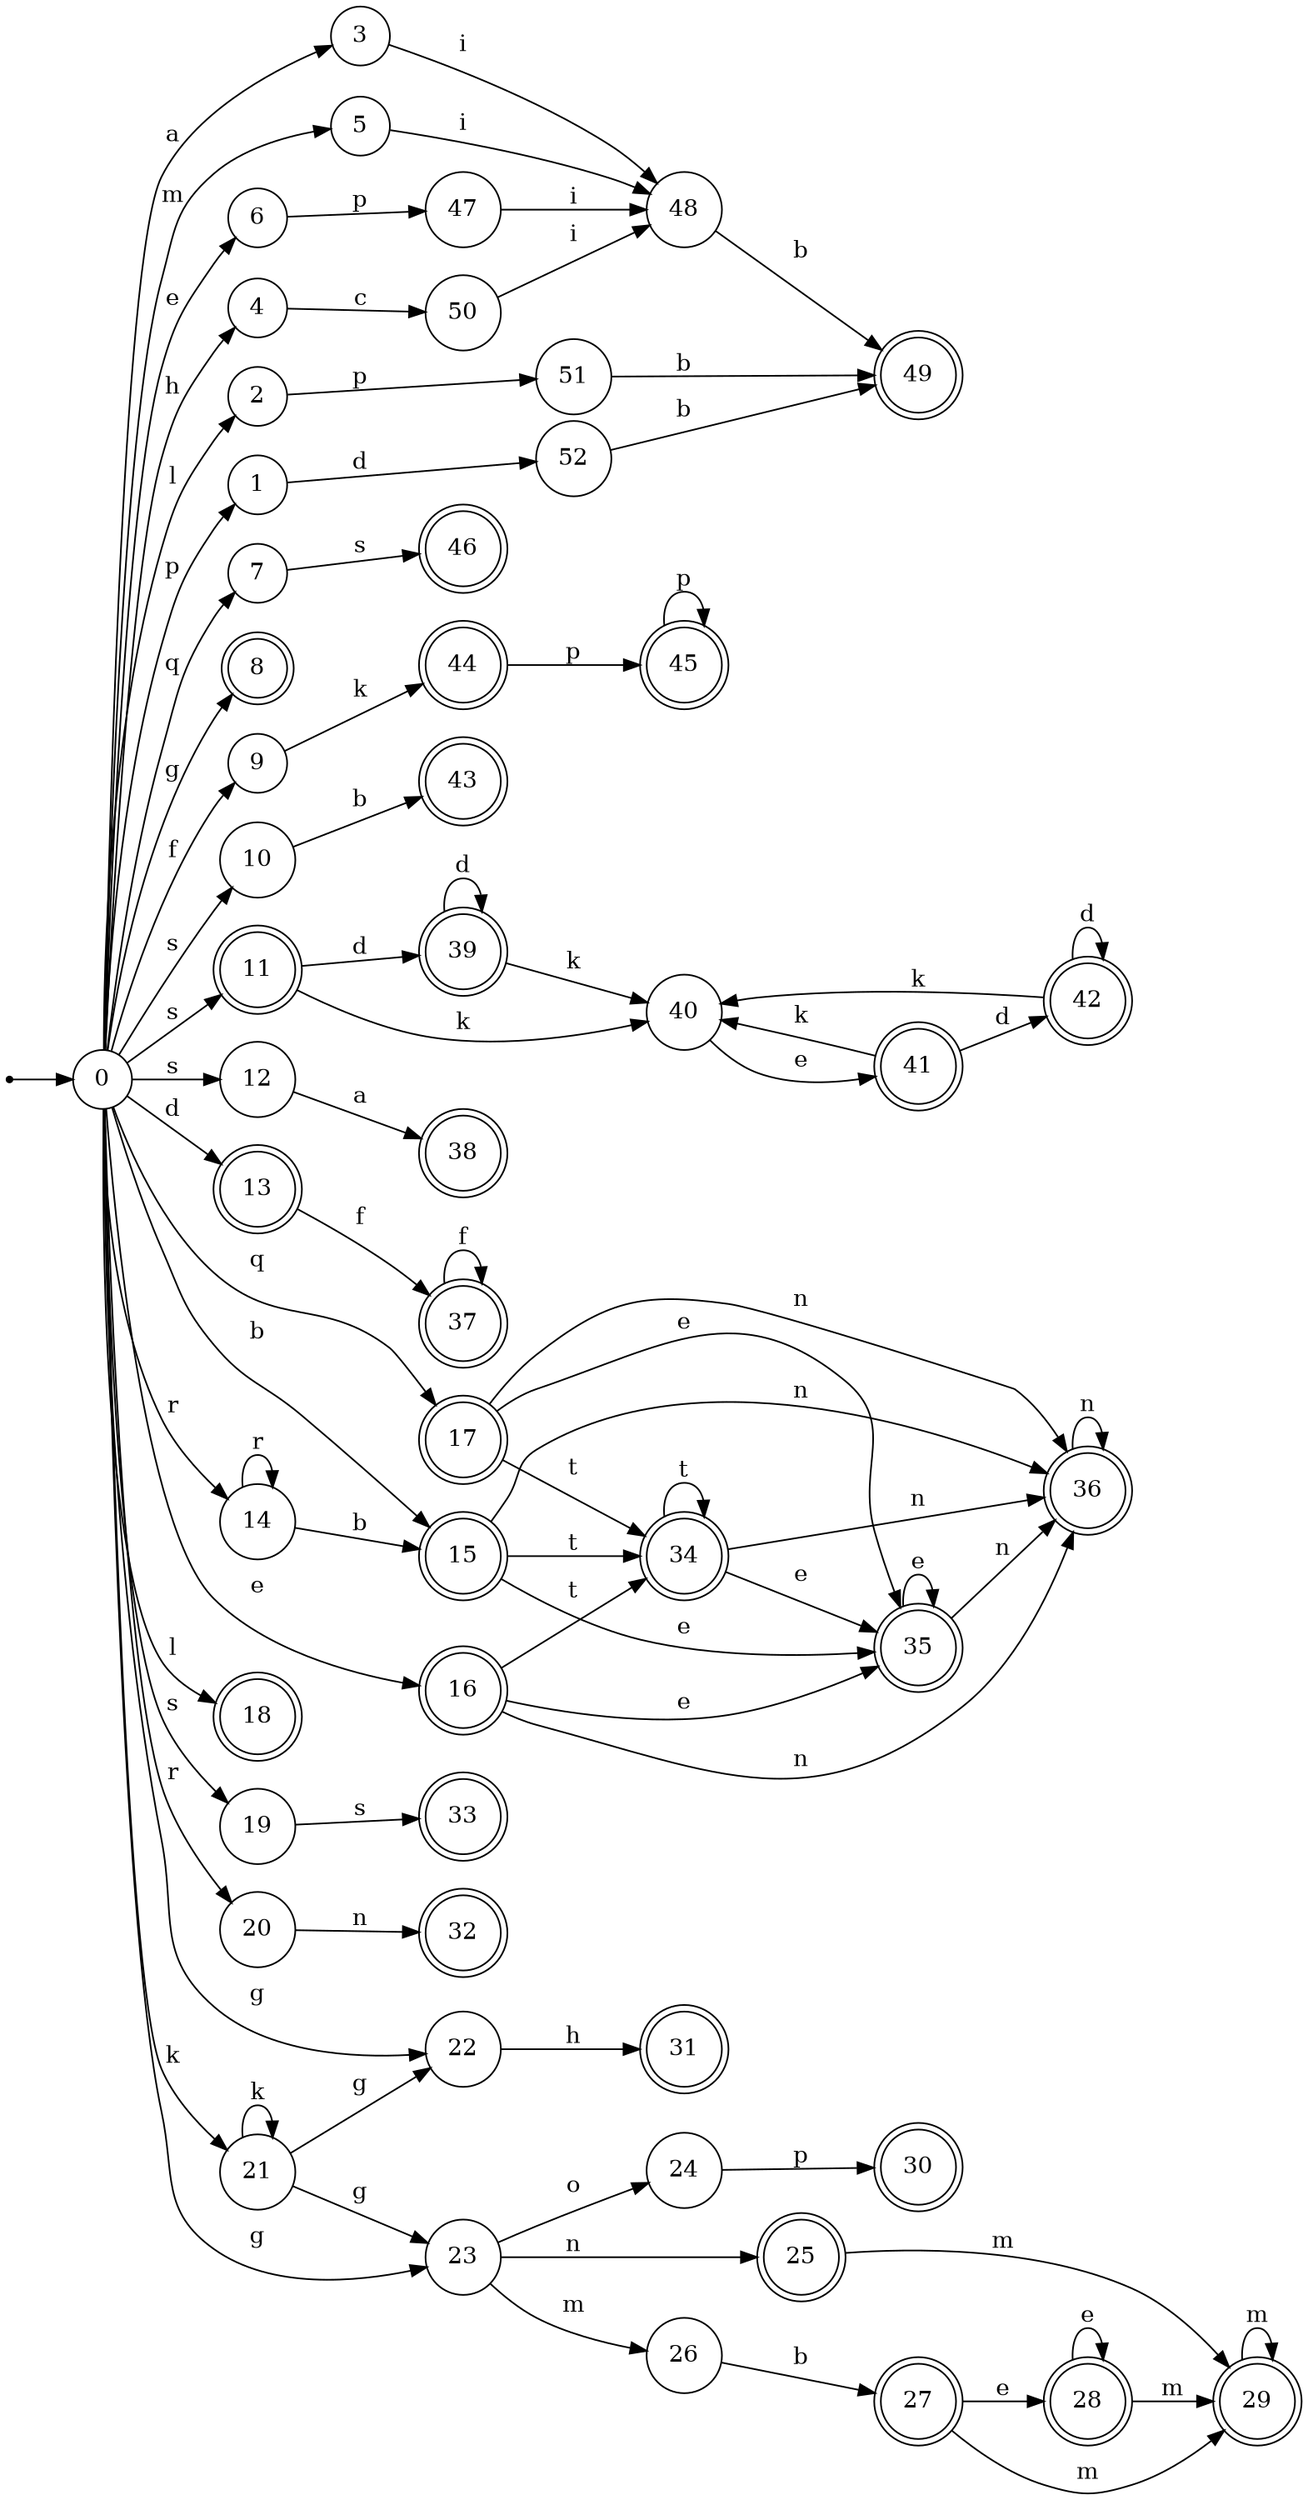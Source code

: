 digraph finite_state_machine {
rankdir=LR;
size="20,20";
node [shape = point]; "dummy0"
node [shape = circle]; "0";
"dummy0" -> "0";
node [shape = circle]; "1";
node [shape = circle]; "2";
node [shape = circle]; "3";
node [shape = circle]; "4";
node [shape = circle]; "5";
node [shape = circle]; "6";
node [shape = circle]; "7";
node [shape = doublecircle]; "8";node [shape = circle]; "9";
node [shape = circle]; "10";
node [shape = doublecircle]; "11";node [shape = circle]; "12";
node [shape = doublecircle]; "13";node [shape = circle]; "14";
node [shape = doublecircle]; "15";node [shape = doublecircle]; "16";node [shape = doublecircle]; "17";node [shape = doublecircle]; "18";node [shape = circle]; "19";
node [shape = circle]; "20";
node [shape = circle]; "21";
node [shape = circle]; "22";
node [shape = circle]; "23";
node [shape = circle]; "24";
node [shape = doublecircle]; "25";node [shape = circle]; "26";
node [shape = doublecircle]; "27";node [shape = doublecircle]; "28";node [shape = doublecircle]; "29";node [shape = doublecircle]; "30";node [shape = doublecircle]; "31";node [shape = doublecircle]; "32";node [shape = doublecircle]; "33";node [shape = doublecircle]; "34";node [shape = doublecircle]; "35";node [shape = doublecircle]; "36";node [shape = doublecircle]; "37";node [shape = doublecircle]; "38";node [shape = doublecircle]; "39";node [shape = circle]; "40";
node [shape = doublecircle]; "41";node [shape = doublecircle]; "42";node [shape = doublecircle]; "43";node [shape = doublecircle]; "44";node [shape = doublecircle]; "45";node [shape = doublecircle]; "46";node [shape = circle]; "47";
node [shape = circle]; "48";
node [shape = doublecircle]; "49";node [shape = circle]; "50";
node [shape = circle]; "51";
node [shape = circle]; "52";
"0" -> "1" [label = "p"];
 "0" -> "2" [label = "l"];
 "0" -> "18" [label = "l"];
 "0" -> "3" [label = "a"];
 "0" -> "4" [label = "h"];
 "0" -> "5" [label = "m"];
 "0" -> "16" [label = "e"];
 "0" -> "6" [label = "e"];
 "0" -> "17" [label = "q"];
 "0" -> "7" [label = "q"];
 "0" -> "8" [label = "g"];
 "0" -> "22" [label = "g"];
 "0" -> "23" [label = "g"];
 "0" -> "9" [label = "f"];
 "0" -> "19" [label = "s"];
 "0" -> "10" [label = "s"];
 "0" -> "11" [label = "s"];
 "0" -> "12" [label = "s"];
 "0" -> "13" [label = "d"];
 "0" -> "20" [label = "r"];
 "0" -> "14" [label = "r"];
 "0" -> "15" [label = "b"];
 "0" -> "21" [label = "k"];
 "23" -> "24" [label = "o"];
 "23" -> "25" [label = "n"];
 "23" -> "26" [label = "m"];
 "26" -> "27" [label = "b"];
 "27" -> "28" [label = "e"];
 "27" -> "29" [label = "m"];
 "29" -> "29" [label = "m"];
 "28" -> "28" [label = "e"];
 "28" -> "29" [label = "m"];
 "25" -> "29" [label = "m"];
 "24" -> "30" [label = "p"];
 "22" -> "31" [label = "h"];
 "21" -> "21" [label = "k"];
 "21" -> "22" [label = "g"];
 "21" -> "23" [label = "g"];
 "20" -> "32" [label = "n"];
 "19" -> "33" [label = "s"];
 "17" -> "34" [label = "t"];
 "17" -> "35" [label = "e"];
 "17" -> "36" [label = "n"];
 "36" -> "36" [label = "n"];
 "35" -> "35" [label = "e"];
 "35" -> "36" [label = "n"];
 "34" -> "34" [label = "t"];
 "34" -> "35" [label = "e"];
 "34" -> "36" [label = "n"];
 "16" -> "34" [label = "t"];
 "16" -> "35" [label = "e"];
 "16" -> "36" [label = "n"];
 "15" -> "34" [label = "t"];
 "15" -> "35" [label = "e"];
 "15" -> "36" [label = "n"];
 "14" -> "14" [label = "r"];
 "14" -> "15" [label = "b"];
 "13" -> "37" [label = "f"];
 "37" -> "37" [label = "f"];
 "12" -> "38" [label = "a"];
 "11" -> "39" [label = "d"];
 "11" -> "40" [label = "k"];
 "40" -> "41" [label = "e"];
 "41" -> "40" [label = "k"];
 "41" -> "42" [label = "d"];
 "42" -> "42" [label = "d"];
 "42" -> "40" [label = "k"];
 "39" -> "39" [label = "d"];
 "39" -> "40" [label = "k"];
 "10" -> "43" [label = "b"];
 "9" -> "44" [label = "k"];
 "44" -> "45" [label = "p"];
 "45" -> "45" [label = "p"];
 "7" -> "46" [label = "s"];
 "6" -> "47" [label = "p"];
 "47" -> "48" [label = "i"];
 "48" -> "49" [label = "b"];
 "5" -> "48" [label = "i"];
 "4" -> "50" [label = "c"];
 "50" -> "48" [label = "i"];
 "3" -> "48" [label = "i"];
 "2" -> "51" [label = "p"];
 "51" -> "49" [label = "b"];
 "1" -> "52" [label = "d"];
 "52" -> "49" [label = "b"];
 }
